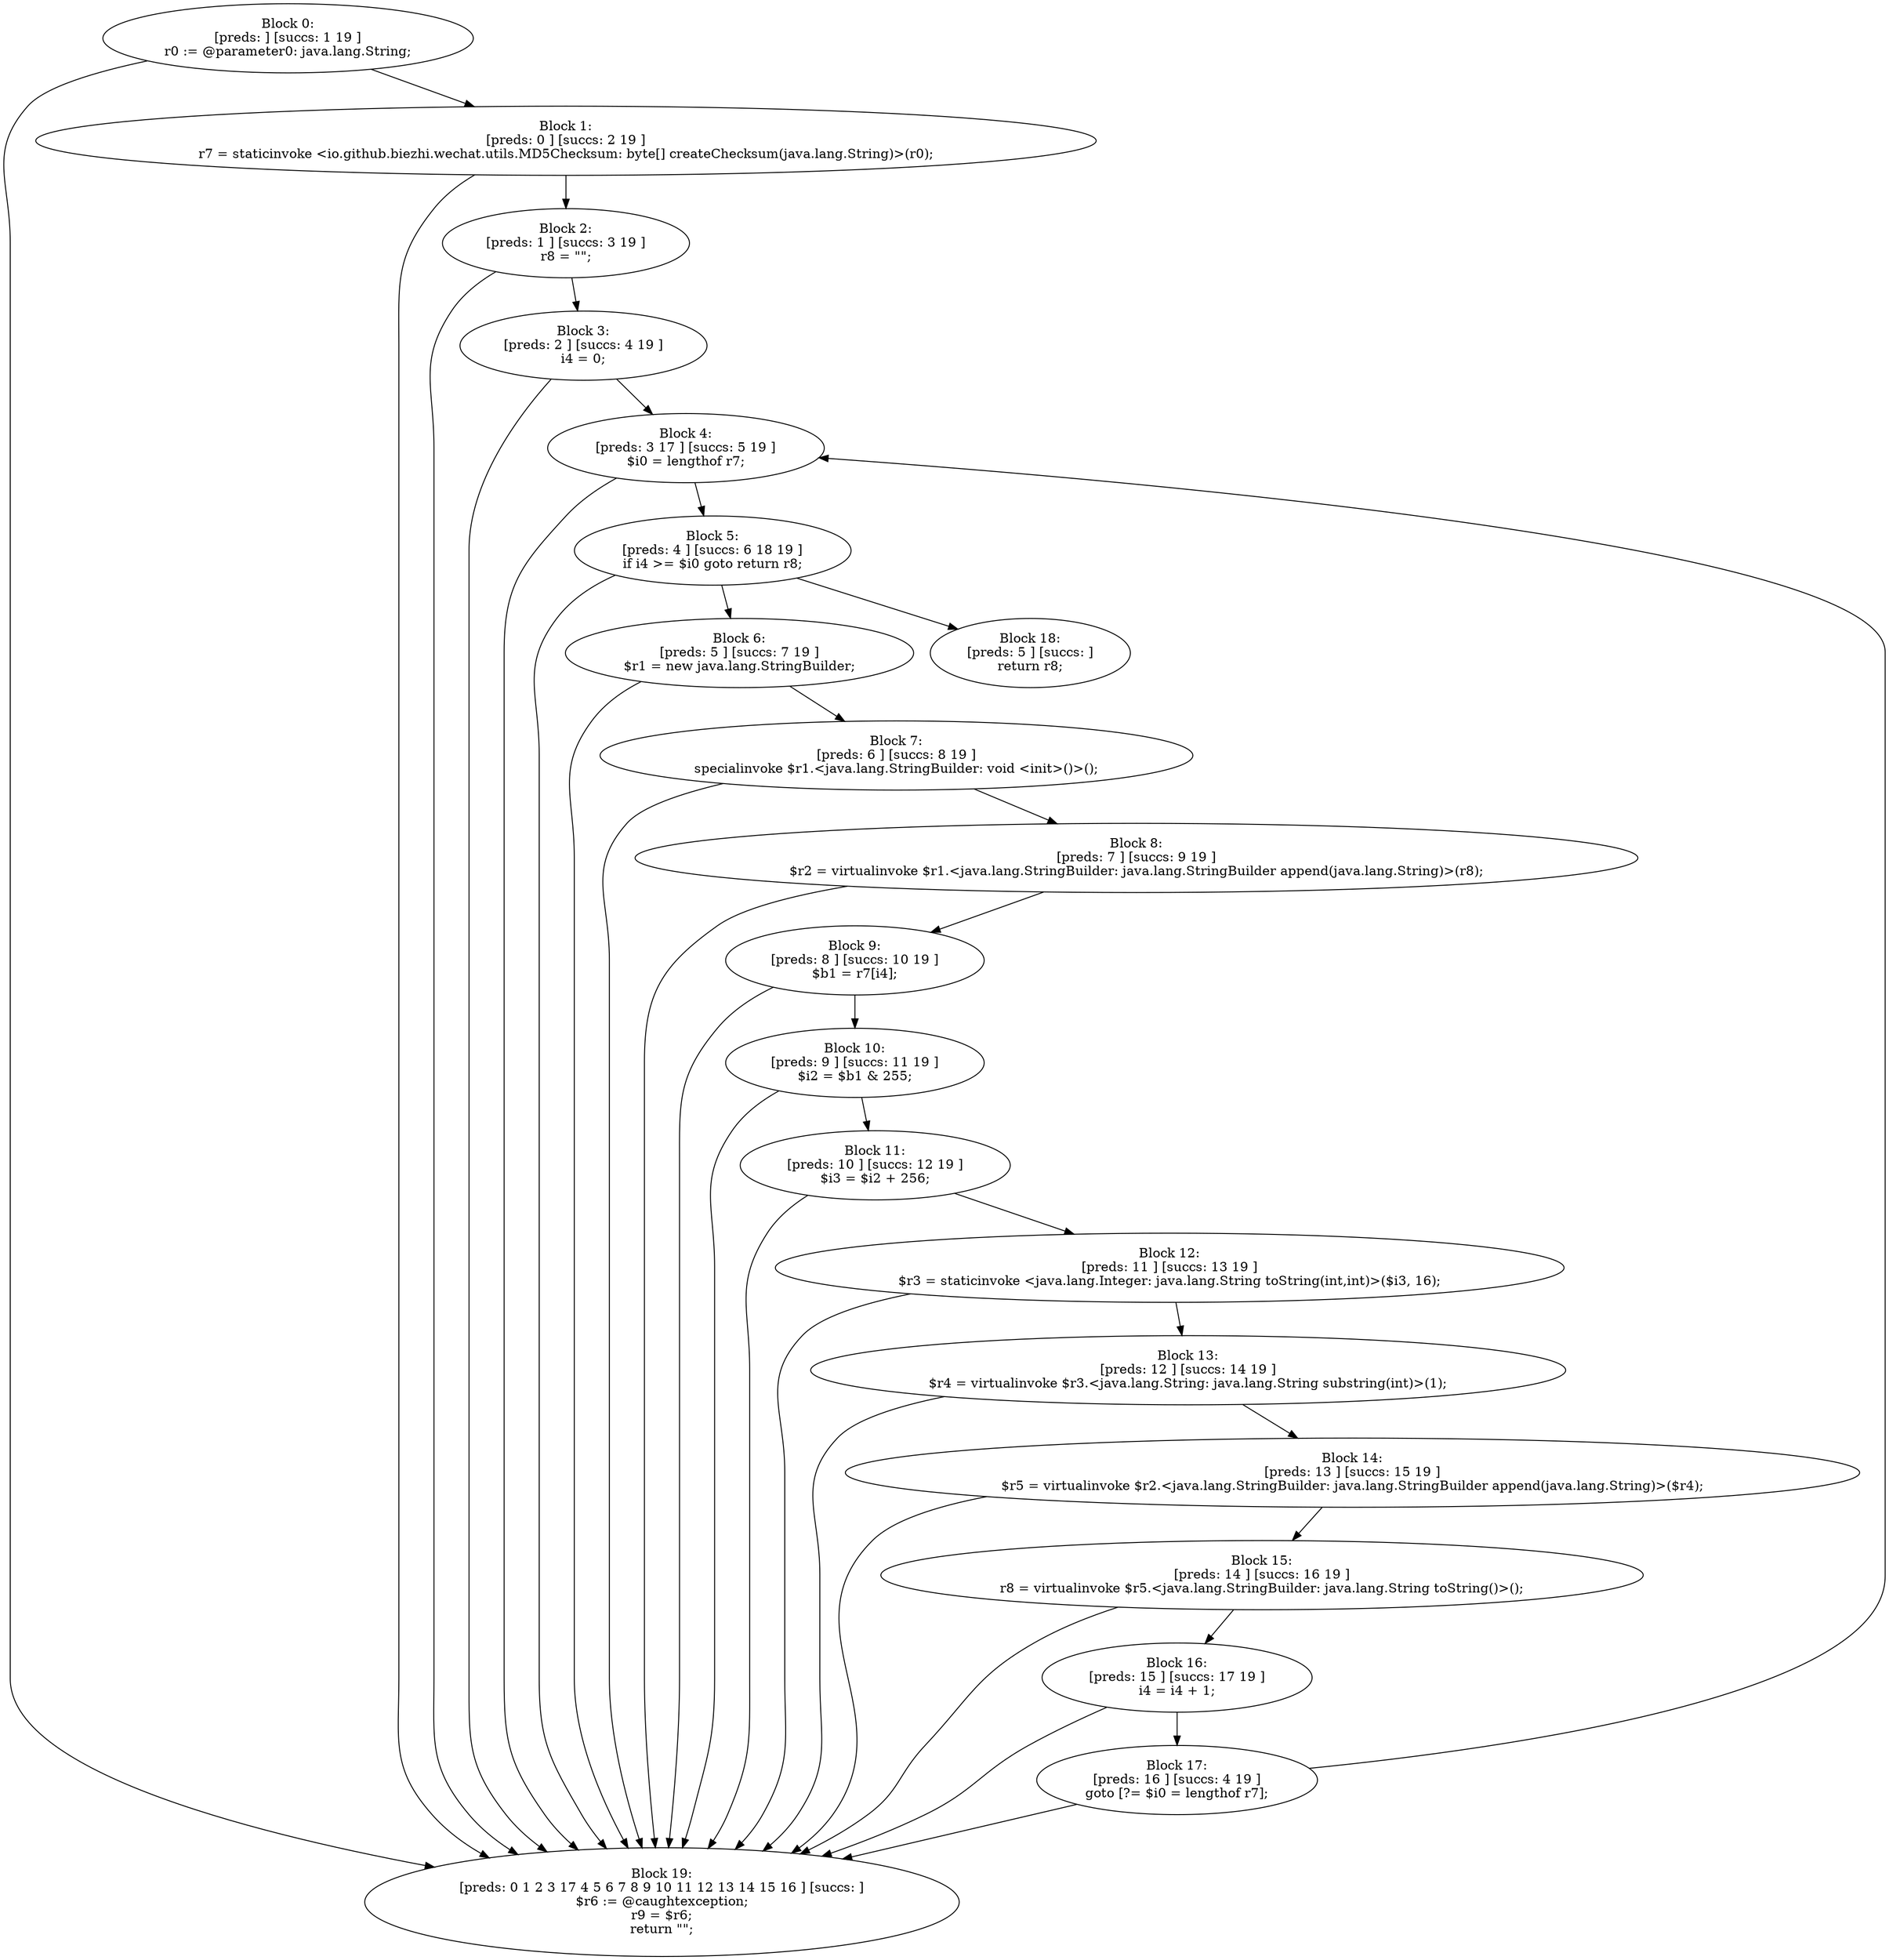 digraph "unitGraph" {
    "Block 0:
[preds: ] [succs: 1 19 ]
r0 := @parameter0: java.lang.String;
"
    "Block 1:
[preds: 0 ] [succs: 2 19 ]
r7 = staticinvoke <io.github.biezhi.wechat.utils.MD5Checksum: byte[] createChecksum(java.lang.String)>(r0);
"
    "Block 2:
[preds: 1 ] [succs: 3 19 ]
r8 = \"\";
"
    "Block 3:
[preds: 2 ] [succs: 4 19 ]
i4 = 0;
"
    "Block 4:
[preds: 3 17 ] [succs: 5 19 ]
$i0 = lengthof r7;
"
    "Block 5:
[preds: 4 ] [succs: 6 18 19 ]
if i4 >= $i0 goto return r8;
"
    "Block 6:
[preds: 5 ] [succs: 7 19 ]
$r1 = new java.lang.StringBuilder;
"
    "Block 7:
[preds: 6 ] [succs: 8 19 ]
specialinvoke $r1.<java.lang.StringBuilder: void <init>()>();
"
    "Block 8:
[preds: 7 ] [succs: 9 19 ]
$r2 = virtualinvoke $r1.<java.lang.StringBuilder: java.lang.StringBuilder append(java.lang.String)>(r8);
"
    "Block 9:
[preds: 8 ] [succs: 10 19 ]
$b1 = r7[i4];
"
    "Block 10:
[preds: 9 ] [succs: 11 19 ]
$i2 = $b1 & 255;
"
    "Block 11:
[preds: 10 ] [succs: 12 19 ]
$i3 = $i2 + 256;
"
    "Block 12:
[preds: 11 ] [succs: 13 19 ]
$r3 = staticinvoke <java.lang.Integer: java.lang.String toString(int,int)>($i3, 16);
"
    "Block 13:
[preds: 12 ] [succs: 14 19 ]
$r4 = virtualinvoke $r3.<java.lang.String: java.lang.String substring(int)>(1);
"
    "Block 14:
[preds: 13 ] [succs: 15 19 ]
$r5 = virtualinvoke $r2.<java.lang.StringBuilder: java.lang.StringBuilder append(java.lang.String)>($r4);
"
    "Block 15:
[preds: 14 ] [succs: 16 19 ]
r8 = virtualinvoke $r5.<java.lang.StringBuilder: java.lang.String toString()>();
"
    "Block 16:
[preds: 15 ] [succs: 17 19 ]
i4 = i4 + 1;
"
    "Block 17:
[preds: 16 ] [succs: 4 19 ]
goto [?= $i0 = lengthof r7];
"
    "Block 18:
[preds: 5 ] [succs: ]
return r8;
"
    "Block 19:
[preds: 0 1 2 3 17 4 5 6 7 8 9 10 11 12 13 14 15 16 ] [succs: ]
$r6 := @caughtexception;
r9 = $r6;
return \"\";
"
    "Block 0:
[preds: ] [succs: 1 19 ]
r0 := @parameter0: java.lang.String;
"->"Block 1:
[preds: 0 ] [succs: 2 19 ]
r7 = staticinvoke <io.github.biezhi.wechat.utils.MD5Checksum: byte[] createChecksum(java.lang.String)>(r0);
";
    "Block 0:
[preds: ] [succs: 1 19 ]
r0 := @parameter0: java.lang.String;
"->"Block 19:
[preds: 0 1 2 3 17 4 5 6 7 8 9 10 11 12 13 14 15 16 ] [succs: ]
$r6 := @caughtexception;
r9 = $r6;
return \"\";
";
    "Block 1:
[preds: 0 ] [succs: 2 19 ]
r7 = staticinvoke <io.github.biezhi.wechat.utils.MD5Checksum: byte[] createChecksum(java.lang.String)>(r0);
"->"Block 2:
[preds: 1 ] [succs: 3 19 ]
r8 = \"\";
";
    "Block 1:
[preds: 0 ] [succs: 2 19 ]
r7 = staticinvoke <io.github.biezhi.wechat.utils.MD5Checksum: byte[] createChecksum(java.lang.String)>(r0);
"->"Block 19:
[preds: 0 1 2 3 17 4 5 6 7 8 9 10 11 12 13 14 15 16 ] [succs: ]
$r6 := @caughtexception;
r9 = $r6;
return \"\";
";
    "Block 2:
[preds: 1 ] [succs: 3 19 ]
r8 = \"\";
"->"Block 3:
[preds: 2 ] [succs: 4 19 ]
i4 = 0;
";
    "Block 2:
[preds: 1 ] [succs: 3 19 ]
r8 = \"\";
"->"Block 19:
[preds: 0 1 2 3 17 4 5 6 7 8 9 10 11 12 13 14 15 16 ] [succs: ]
$r6 := @caughtexception;
r9 = $r6;
return \"\";
";
    "Block 3:
[preds: 2 ] [succs: 4 19 ]
i4 = 0;
"->"Block 4:
[preds: 3 17 ] [succs: 5 19 ]
$i0 = lengthof r7;
";
    "Block 3:
[preds: 2 ] [succs: 4 19 ]
i4 = 0;
"->"Block 19:
[preds: 0 1 2 3 17 4 5 6 7 8 9 10 11 12 13 14 15 16 ] [succs: ]
$r6 := @caughtexception;
r9 = $r6;
return \"\";
";
    "Block 4:
[preds: 3 17 ] [succs: 5 19 ]
$i0 = lengthof r7;
"->"Block 5:
[preds: 4 ] [succs: 6 18 19 ]
if i4 >= $i0 goto return r8;
";
    "Block 4:
[preds: 3 17 ] [succs: 5 19 ]
$i0 = lengthof r7;
"->"Block 19:
[preds: 0 1 2 3 17 4 5 6 7 8 9 10 11 12 13 14 15 16 ] [succs: ]
$r6 := @caughtexception;
r9 = $r6;
return \"\";
";
    "Block 5:
[preds: 4 ] [succs: 6 18 19 ]
if i4 >= $i0 goto return r8;
"->"Block 6:
[preds: 5 ] [succs: 7 19 ]
$r1 = new java.lang.StringBuilder;
";
    "Block 5:
[preds: 4 ] [succs: 6 18 19 ]
if i4 >= $i0 goto return r8;
"->"Block 18:
[preds: 5 ] [succs: ]
return r8;
";
    "Block 5:
[preds: 4 ] [succs: 6 18 19 ]
if i4 >= $i0 goto return r8;
"->"Block 19:
[preds: 0 1 2 3 17 4 5 6 7 8 9 10 11 12 13 14 15 16 ] [succs: ]
$r6 := @caughtexception;
r9 = $r6;
return \"\";
";
    "Block 6:
[preds: 5 ] [succs: 7 19 ]
$r1 = new java.lang.StringBuilder;
"->"Block 7:
[preds: 6 ] [succs: 8 19 ]
specialinvoke $r1.<java.lang.StringBuilder: void <init>()>();
";
    "Block 6:
[preds: 5 ] [succs: 7 19 ]
$r1 = new java.lang.StringBuilder;
"->"Block 19:
[preds: 0 1 2 3 17 4 5 6 7 8 9 10 11 12 13 14 15 16 ] [succs: ]
$r6 := @caughtexception;
r9 = $r6;
return \"\";
";
    "Block 7:
[preds: 6 ] [succs: 8 19 ]
specialinvoke $r1.<java.lang.StringBuilder: void <init>()>();
"->"Block 8:
[preds: 7 ] [succs: 9 19 ]
$r2 = virtualinvoke $r1.<java.lang.StringBuilder: java.lang.StringBuilder append(java.lang.String)>(r8);
";
    "Block 7:
[preds: 6 ] [succs: 8 19 ]
specialinvoke $r1.<java.lang.StringBuilder: void <init>()>();
"->"Block 19:
[preds: 0 1 2 3 17 4 5 6 7 8 9 10 11 12 13 14 15 16 ] [succs: ]
$r6 := @caughtexception;
r9 = $r6;
return \"\";
";
    "Block 8:
[preds: 7 ] [succs: 9 19 ]
$r2 = virtualinvoke $r1.<java.lang.StringBuilder: java.lang.StringBuilder append(java.lang.String)>(r8);
"->"Block 9:
[preds: 8 ] [succs: 10 19 ]
$b1 = r7[i4];
";
    "Block 8:
[preds: 7 ] [succs: 9 19 ]
$r2 = virtualinvoke $r1.<java.lang.StringBuilder: java.lang.StringBuilder append(java.lang.String)>(r8);
"->"Block 19:
[preds: 0 1 2 3 17 4 5 6 7 8 9 10 11 12 13 14 15 16 ] [succs: ]
$r6 := @caughtexception;
r9 = $r6;
return \"\";
";
    "Block 9:
[preds: 8 ] [succs: 10 19 ]
$b1 = r7[i4];
"->"Block 10:
[preds: 9 ] [succs: 11 19 ]
$i2 = $b1 & 255;
";
    "Block 9:
[preds: 8 ] [succs: 10 19 ]
$b1 = r7[i4];
"->"Block 19:
[preds: 0 1 2 3 17 4 5 6 7 8 9 10 11 12 13 14 15 16 ] [succs: ]
$r6 := @caughtexception;
r9 = $r6;
return \"\";
";
    "Block 10:
[preds: 9 ] [succs: 11 19 ]
$i2 = $b1 & 255;
"->"Block 11:
[preds: 10 ] [succs: 12 19 ]
$i3 = $i2 + 256;
";
    "Block 10:
[preds: 9 ] [succs: 11 19 ]
$i2 = $b1 & 255;
"->"Block 19:
[preds: 0 1 2 3 17 4 5 6 7 8 9 10 11 12 13 14 15 16 ] [succs: ]
$r6 := @caughtexception;
r9 = $r6;
return \"\";
";
    "Block 11:
[preds: 10 ] [succs: 12 19 ]
$i3 = $i2 + 256;
"->"Block 12:
[preds: 11 ] [succs: 13 19 ]
$r3 = staticinvoke <java.lang.Integer: java.lang.String toString(int,int)>($i3, 16);
";
    "Block 11:
[preds: 10 ] [succs: 12 19 ]
$i3 = $i2 + 256;
"->"Block 19:
[preds: 0 1 2 3 17 4 5 6 7 8 9 10 11 12 13 14 15 16 ] [succs: ]
$r6 := @caughtexception;
r9 = $r6;
return \"\";
";
    "Block 12:
[preds: 11 ] [succs: 13 19 ]
$r3 = staticinvoke <java.lang.Integer: java.lang.String toString(int,int)>($i3, 16);
"->"Block 13:
[preds: 12 ] [succs: 14 19 ]
$r4 = virtualinvoke $r3.<java.lang.String: java.lang.String substring(int)>(1);
";
    "Block 12:
[preds: 11 ] [succs: 13 19 ]
$r3 = staticinvoke <java.lang.Integer: java.lang.String toString(int,int)>($i3, 16);
"->"Block 19:
[preds: 0 1 2 3 17 4 5 6 7 8 9 10 11 12 13 14 15 16 ] [succs: ]
$r6 := @caughtexception;
r9 = $r6;
return \"\";
";
    "Block 13:
[preds: 12 ] [succs: 14 19 ]
$r4 = virtualinvoke $r3.<java.lang.String: java.lang.String substring(int)>(1);
"->"Block 14:
[preds: 13 ] [succs: 15 19 ]
$r5 = virtualinvoke $r2.<java.lang.StringBuilder: java.lang.StringBuilder append(java.lang.String)>($r4);
";
    "Block 13:
[preds: 12 ] [succs: 14 19 ]
$r4 = virtualinvoke $r3.<java.lang.String: java.lang.String substring(int)>(1);
"->"Block 19:
[preds: 0 1 2 3 17 4 5 6 7 8 9 10 11 12 13 14 15 16 ] [succs: ]
$r6 := @caughtexception;
r9 = $r6;
return \"\";
";
    "Block 14:
[preds: 13 ] [succs: 15 19 ]
$r5 = virtualinvoke $r2.<java.lang.StringBuilder: java.lang.StringBuilder append(java.lang.String)>($r4);
"->"Block 15:
[preds: 14 ] [succs: 16 19 ]
r8 = virtualinvoke $r5.<java.lang.StringBuilder: java.lang.String toString()>();
";
    "Block 14:
[preds: 13 ] [succs: 15 19 ]
$r5 = virtualinvoke $r2.<java.lang.StringBuilder: java.lang.StringBuilder append(java.lang.String)>($r4);
"->"Block 19:
[preds: 0 1 2 3 17 4 5 6 7 8 9 10 11 12 13 14 15 16 ] [succs: ]
$r6 := @caughtexception;
r9 = $r6;
return \"\";
";
    "Block 15:
[preds: 14 ] [succs: 16 19 ]
r8 = virtualinvoke $r5.<java.lang.StringBuilder: java.lang.String toString()>();
"->"Block 16:
[preds: 15 ] [succs: 17 19 ]
i4 = i4 + 1;
";
    "Block 15:
[preds: 14 ] [succs: 16 19 ]
r8 = virtualinvoke $r5.<java.lang.StringBuilder: java.lang.String toString()>();
"->"Block 19:
[preds: 0 1 2 3 17 4 5 6 7 8 9 10 11 12 13 14 15 16 ] [succs: ]
$r6 := @caughtexception;
r9 = $r6;
return \"\";
";
    "Block 16:
[preds: 15 ] [succs: 17 19 ]
i4 = i4 + 1;
"->"Block 17:
[preds: 16 ] [succs: 4 19 ]
goto [?= $i0 = lengthof r7];
";
    "Block 16:
[preds: 15 ] [succs: 17 19 ]
i4 = i4 + 1;
"->"Block 19:
[preds: 0 1 2 3 17 4 5 6 7 8 9 10 11 12 13 14 15 16 ] [succs: ]
$r6 := @caughtexception;
r9 = $r6;
return \"\";
";
    "Block 17:
[preds: 16 ] [succs: 4 19 ]
goto [?= $i0 = lengthof r7];
"->"Block 4:
[preds: 3 17 ] [succs: 5 19 ]
$i0 = lengthof r7;
";
    "Block 17:
[preds: 16 ] [succs: 4 19 ]
goto [?= $i0 = lengthof r7];
"->"Block 19:
[preds: 0 1 2 3 17 4 5 6 7 8 9 10 11 12 13 14 15 16 ] [succs: ]
$r6 := @caughtexception;
r9 = $r6;
return \"\";
";
}
